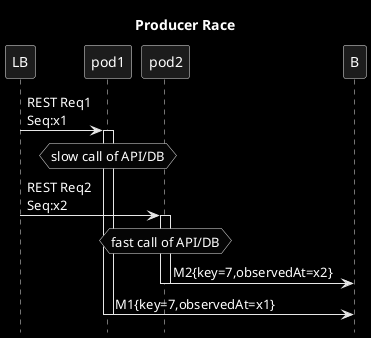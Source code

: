 @startuml
title Producer Race
hide footbox
skinparam monochrome reverse

LB->pod1: REST Req1\nSeq:x1
activate pod1
hnote over pod1: slow call of API/DB
LB->pod2: REST Req2\nSeq:x2
activate pod2
hnote over pod2: fast call of API/DB
pod2->B: M2{key=7,observedAt=x2}
deactivate pod2
pod1->B: M1{key=7,observedAt=x1}
deactivate pod1
@enduml
? receivedAt vs observedAt

